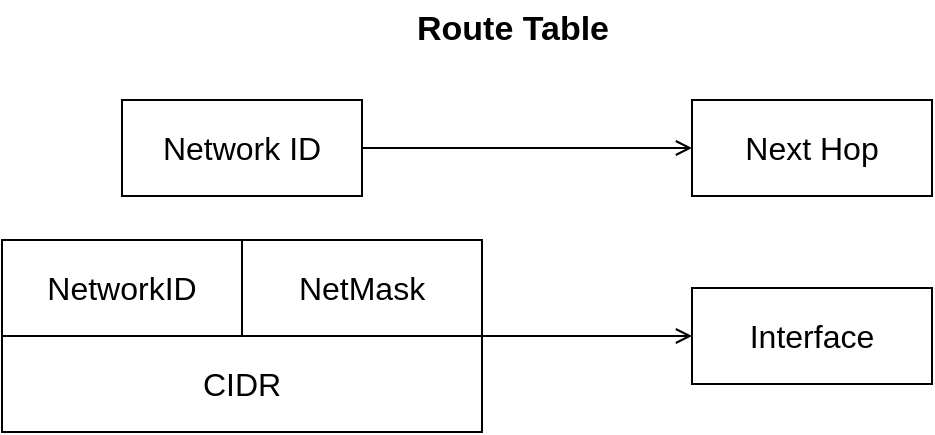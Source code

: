 <mxfile version="20.2.5" type="device"><diagram id="hvwS9zIaY32n7bMz9zws" name="第 1 页"><mxGraphModel dx="976" dy="633" grid="1" gridSize="10" guides="1" tooltips="1" connect="1" arrows="1" fold="1" page="1" pageScale="1" pageWidth="827" pageHeight="1169" math="0" shadow="0"><root><mxCell id="0"/><mxCell id="1" parent="0"/><mxCell id="2D7sKd95DIuGaIP0MyiH-6" style="edgeStyle=orthogonalEdgeStyle;rounded=0;orthogonalLoop=1;jettySize=auto;html=1;exitX=1;exitY=0.5;exitDx=0;exitDy=0;entryX=0;entryY=0.5;entryDx=0;entryDy=0;fontSize=17;endArrow=open;endFill=0;" edge="1" parent="1" source="2D7sKd95DIuGaIP0MyiH-3" target="2D7sKd95DIuGaIP0MyiH-4"><mxGeometry relative="1" as="geometry"/></mxCell><mxCell id="2D7sKd95DIuGaIP0MyiH-3" value="Network ID" style="rounded=0;whiteSpace=wrap;html=1;fontSize=16;" vertex="1" parent="1"><mxGeometry x="85" y="200" width="120" height="48" as="geometry"/></mxCell><mxCell id="2D7sKd95DIuGaIP0MyiH-4" value="Next Hop" style="rounded=0;whiteSpace=wrap;html=1;fontSize=16;" vertex="1" parent="1"><mxGeometry x="370" y="200" width="120" height="48" as="geometry"/></mxCell><mxCell id="2D7sKd95DIuGaIP0MyiH-5" value="Route Table" style="text;html=1;align=center;verticalAlign=middle;resizable=0;points=[];autosize=1;strokeColor=none;fillColor=none;fontSize=17;fontStyle=1" vertex="1" parent="1"><mxGeometry x="220" y="150" width="120" height="30" as="geometry"/></mxCell><mxCell id="2D7sKd95DIuGaIP0MyiH-7" value="Interface" style="rounded=0;whiteSpace=wrap;html=1;fontSize=16;" vertex="1" parent="1"><mxGeometry x="370" y="294" width="120" height="48" as="geometry"/></mxCell><mxCell id="2D7sKd95DIuGaIP0MyiH-9" style="edgeStyle=orthogonalEdgeStyle;rounded=0;orthogonalLoop=1;jettySize=auto;html=1;exitX=1;exitY=0;exitDx=0;exitDy=0;entryX=0;entryY=0.5;entryDx=0;entryDy=0;fontSize=17;endArrow=open;endFill=0;" edge="1" parent="1" source="2D7sKd95DIuGaIP0MyiH-11" target="2D7sKd95DIuGaIP0MyiH-7"><mxGeometry relative="1" as="geometry"><Array as="points"><mxPoint x="370" y="318"/></Array></mxGeometry></mxCell><mxCell id="2D7sKd95DIuGaIP0MyiH-8" value="NetworkID" style="rounded=0;whiteSpace=wrap;html=1;fontSize=16;" vertex="1" parent="1"><mxGeometry x="25" y="270" width="120" height="48" as="geometry"/></mxCell><mxCell id="2D7sKd95DIuGaIP0MyiH-10" value="NetMask" style="rounded=0;whiteSpace=wrap;html=1;fontSize=16;" vertex="1" parent="1"><mxGeometry x="145" y="270" width="120" height="48" as="geometry"/></mxCell><mxCell id="2D7sKd95DIuGaIP0MyiH-11" value="CIDR" style="rounded=0;whiteSpace=wrap;html=1;fontSize=16;" vertex="1" parent="1"><mxGeometry x="25" y="318" width="240" height="48" as="geometry"/></mxCell></root></mxGraphModel></diagram></mxfile>